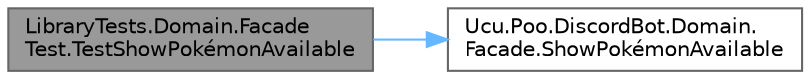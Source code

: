 digraph "LibraryTests.Domain.FacadeTest.TestShowPokémonAvailable"
{
 // INTERACTIVE_SVG=YES
 // LATEX_PDF_SIZE
  bgcolor="transparent";
  edge [fontname=Helvetica,fontsize=10,labelfontname=Helvetica,labelfontsize=10];
  node [fontname=Helvetica,fontsize=10,shape=box,height=0.2,width=0.4];
  rankdir="LR";
  Node1 [id="Node000001",label="LibraryTests.Domain.Facade\lTest.TestShowPokémonAvailable",height=0.2,width=0.4,color="gray40", fillcolor="grey60", style="filled", fontcolor="black",tooltip="Prueba la funcionalidad de mostrar los Pokémon disponibles en la Pokédex."];
  Node1 -> Node2 [id="edge1_Node000001_Node000002",color="steelblue1",style="solid",tooltip=" "];
  Node2 [id="Node000002",label="Ucu.Poo.DiscordBot.Domain.\lFacade.ShowPokémonAvailable",height=0.2,width=0.4,color="grey40", fillcolor="white", style="filled",URL="$classUcu_1_1Poo_1_1DiscordBot_1_1Domain_1_1Facade.html#a585405f620618ee1754e2ef2e6a63b99",tooltip="Muestra todos los Pokémon disponibles en la Pokédex del juego."];
}
